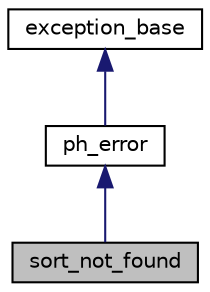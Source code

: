 digraph G
{
  edge [fontname="Helvetica",fontsize="10",labelfontname="Helvetica",labelfontsize="10"];
  node [fontname="Helvetica",fontsize="10",shape=record];
  Node1 [label="sort_not_found",height=0.2,width=0.4,color="black", fillcolor="grey75", style="filled" fontcolor="black"];
  Node2 -> Node1 [dir="back",color="midnightblue",fontsize="10",style="solid",fontname="Helvetica"];
  Node2 [label="ph_error",height=0.2,width=0.4,color="black", fillcolor="white", style="filled",URL="$structph__error.html",tooltip="struct defining the exception called when there is an error in the PH file extends exception_base..."];
  Node3 -> Node2 [dir="back",color="midnightblue",fontsize="10",style="solid",fontname="Helvetica"];
  Node3 [label="exception_base",height=0.2,width=0.4,color="black", fillcolor="white", style="filled",URL="$structexception__base.html",tooltip="struct defining the base of the exception"];
}
